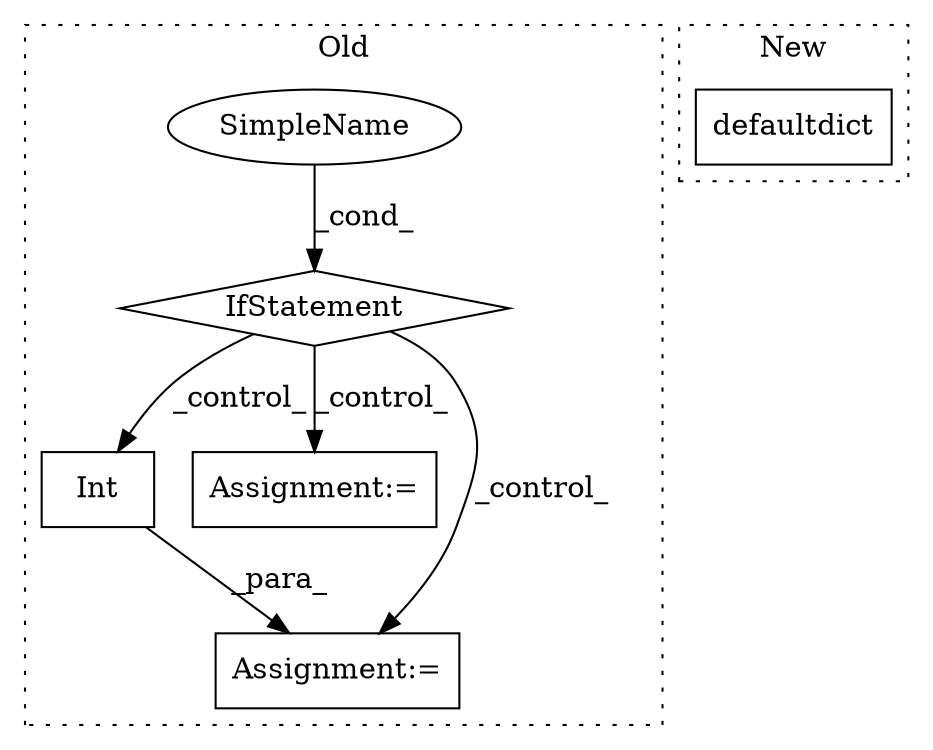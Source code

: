digraph G {
subgraph cluster0 {
1 [label="Int" a="32" s="5660,5670" l="4,1" shape="box"];
3 [label="IfStatement" a="25" s="5604,5621" l="4,2" shape="diamond"];
4 [label="SimpleName" a="42" s="" l="" shape="ellipse"];
5 [label="Assignment:=" a="7" s="5708" l="1" shape="box"];
6 [label="Assignment:=" a="7" s="5659" l="1" shape="box"];
label = "Old";
style="dotted";
}
subgraph cluster1 {
2 [label="defaultdict" a="32" s="5414,5429" l="12,1" shape="box"];
label = "New";
style="dotted";
}
1 -> 6 [label="_para_"];
3 -> 5 [label="_control_"];
3 -> 6 [label="_control_"];
3 -> 1 [label="_control_"];
4 -> 3 [label="_cond_"];
}